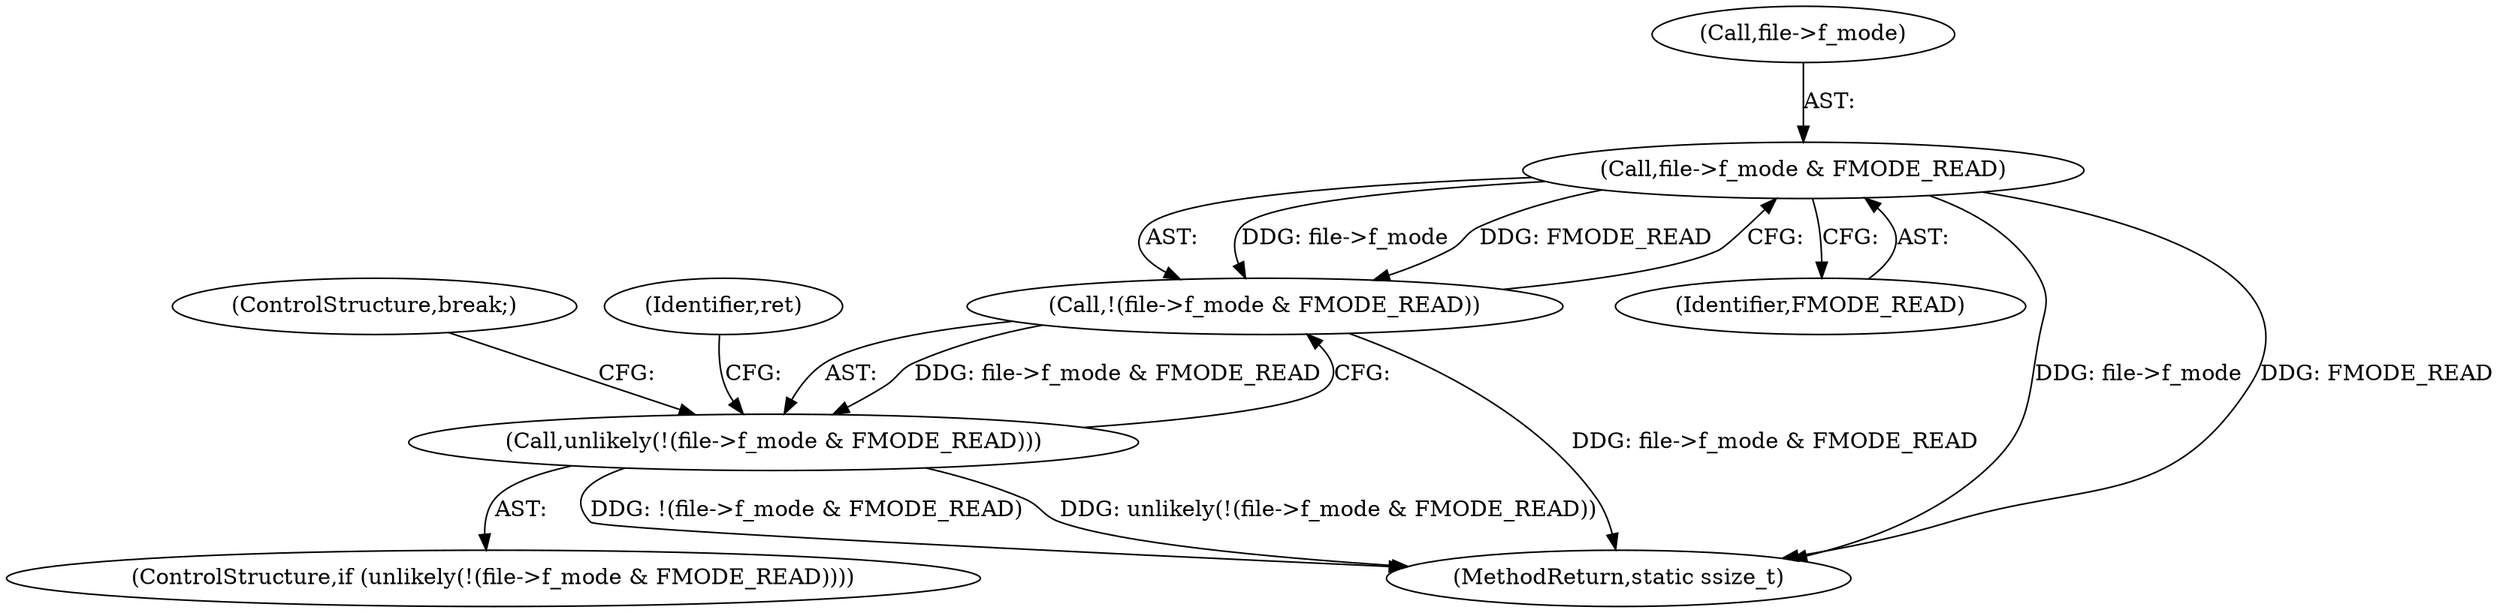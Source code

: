 digraph "0_linux_a70b52ec1aaeaf60f4739edb1b422827cb6f3893@pointer" {
"1000127" [label="(Call,file->f_mode & FMODE_READ)"];
"1000126" [label="(Call,!(file->f_mode & FMODE_READ))"];
"1000125" [label="(Call,unlikely(!(file->f_mode & FMODE_READ)))"];
"1000128" [label="(Call,file->f_mode)"];
"1000131" [label="(Identifier,FMODE_READ)"];
"1000132" [label="(ControlStructure,break;)"];
"1000357" [label="(MethodReturn,static ssize_t)"];
"1000125" [label="(Call,unlikely(!(file->f_mode & FMODE_READ)))"];
"1000124" [label="(ControlStructure,if (unlikely(!(file->f_mode & FMODE_READ))))"];
"1000134" [label="(Identifier,ret)"];
"1000126" [label="(Call,!(file->f_mode & FMODE_READ))"];
"1000127" [label="(Call,file->f_mode & FMODE_READ)"];
"1000127" -> "1000126"  [label="AST: "];
"1000127" -> "1000131"  [label="CFG: "];
"1000128" -> "1000127"  [label="AST: "];
"1000131" -> "1000127"  [label="AST: "];
"1000126" -> "1000127"  [label="CFG: "];
"1000127" -> "1000357"  [label="DDG: file->f_mode"];
"1000127" -> "1000357"  [label="DDG: FMODE_READ"];
"1000127" -> "1000126"  [label="DDG: file->f_mode"];
"1000127" -> "1000126"  [label="DDG: FMODE_READ"];
"1000126" -> "1000125"  [label="AST: "];
"1000125" -> "1000126"  [label="CFG: "];
"1000126" -> "1000357"  [label="DDG: file->f_mode & FMODE_READ"];
"1000126" -> "1000125"  [label="DDG: file->f_mode & FMODE_READ"];
"1000125" -> "1000124"  [label="AST: "];
"1000132" -> "1000125"  [label="CFG: "];
"1000134" -> "1000125"  [label="CFG: "];
"1000125" -> "1000357"  [label="DDG: !(file->f_mode & FMODE_READ)"];
"1000125" -> "1000357"  [label="DDG: unlikely(!(file->f_mode & FMODE_READ))"];
}
